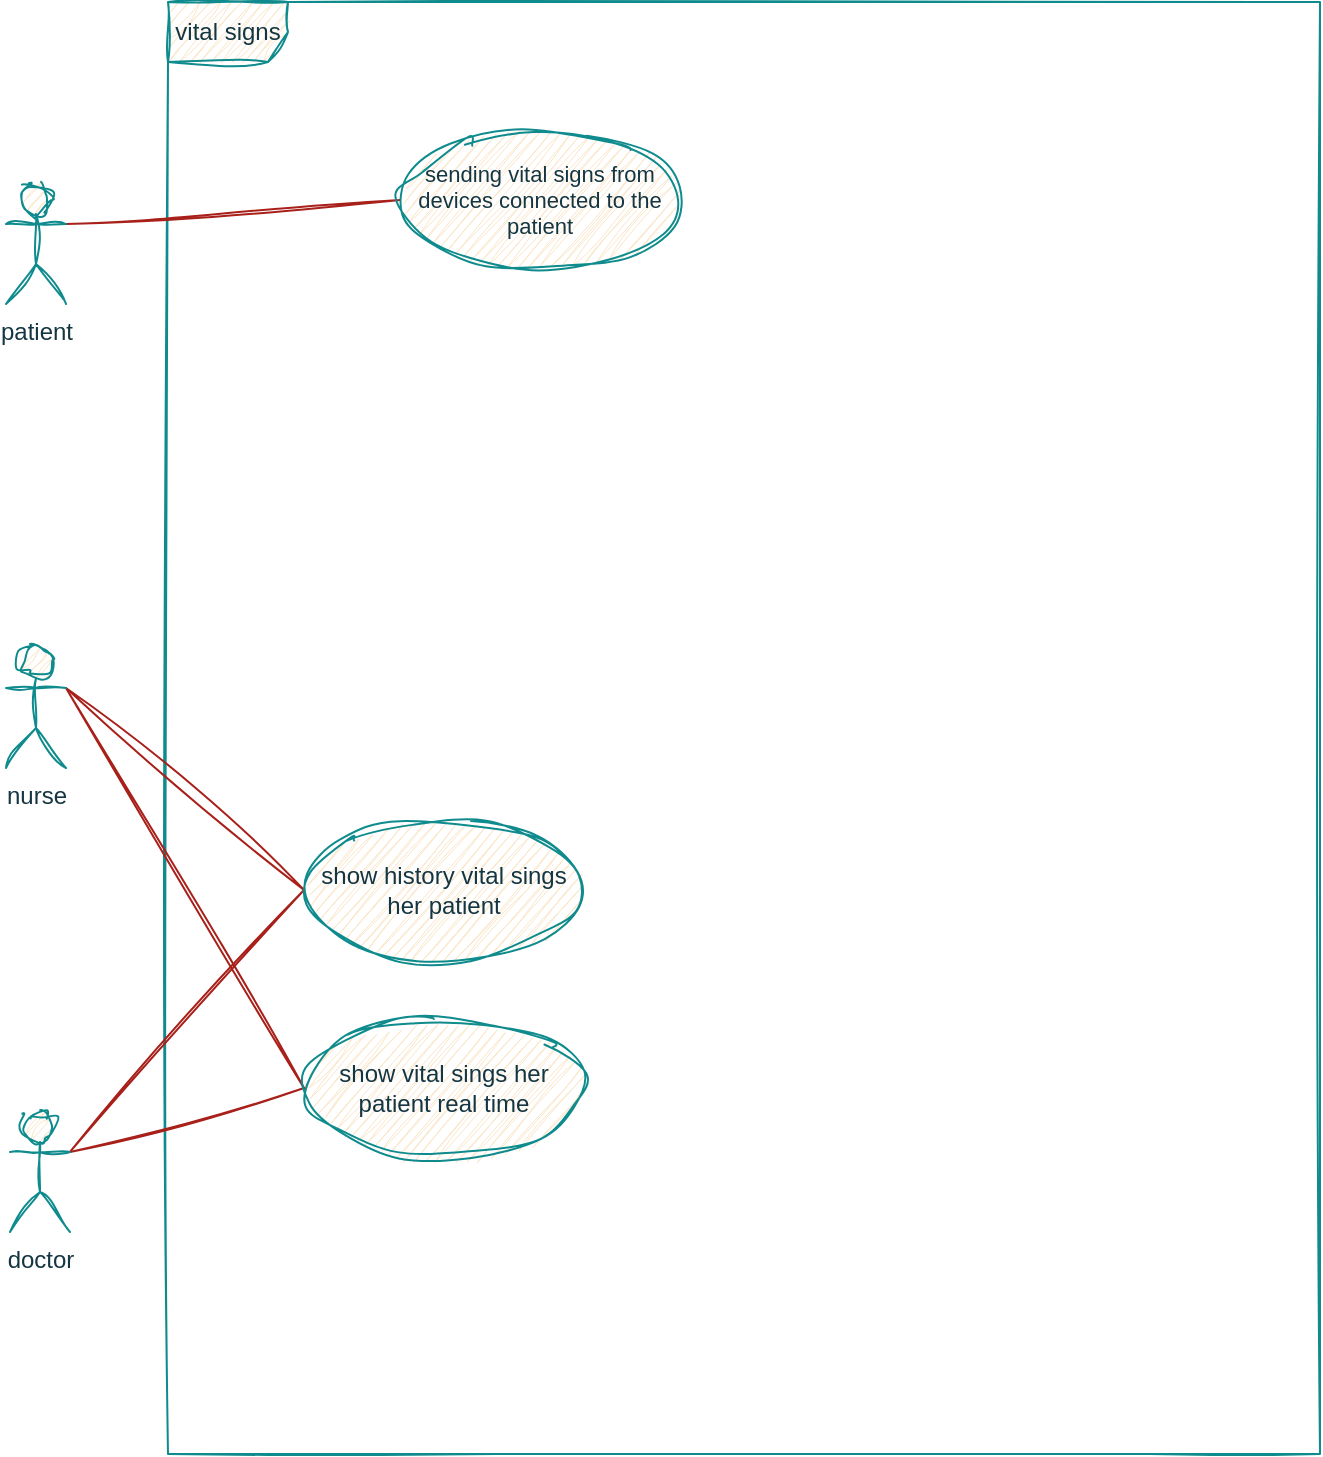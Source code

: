 <mxfile version="27.0.2">
  <diagram name="Page-1" id="HP6cYMhjW5tENT6jHGLN">
    <mxGraphModel dx="1186" dy="750" grid="0" gridSize="10" guides="1" tooltips="1" connect="1" arrows="1" fold="1" page="1" pageScale="1" pageWidth="850" pageHeight="1100" math="0" shadow="0">
      <root>
        <mxCell id="0" />
        <mxCell id="1" parent="0" />
        <mxCell id="C76WRnN2kL3qhgyulCsH-1" value="vital signs" style="shape=umlFrame;whiteSpace=wrap;html=1;pointerEvents=0;labelBackgroundColor=none;fillColor=#FAE5C7;strokeColor=#0F8B8D;fontColor=#143642;sketch=1;curveFitting=1;jiggle=2;" parent="1" vertex="1">
          <mxGeometry x="115" y="90" width="576" height="726" as="geometry" />
        </mxCell>
        <mxCell id="FJgFuiqgTFgHryN4-3xL-2" style="edgeStyle=none;shape=connector;rounded=0;sketch=1;jiggle=2;curveFitting=1;orthogonalLoop=1;jettySize=auto;html=1;exitX=1;exitY=0.333;exitDx=0;exitDy=0;exitPerimeter=0;entryX=0;entryY=0.5;entryDx=0;entryDy=0;strokeColor=#A8201A;align=center;verticalAlign=middle;fontFamily=Helvetica;fontSize=11;fontColor=default;labelBackgroundColor=none;startFill=0;endArrow=none;" edge="1" parent="1" source="C76WRnN2kL3qhgyulCsH-2" target="C76WRnN2kL3qhgyulCsH-7">
          <mxGeometry relative="1" as="geometry" />
        </mxCell>
        <mxCell id="FJgFuiqgTFgHryN4-3xL-3" style="edgeStyle=none;shape=connector;rounded=0;sketch=1;jiggle=2;curveFitting=1;orthogonalLoop=1;jettySize=auto;html=1;exitX=1;exitY=0.333;exitDx=0;exitDy=0;exitPerimeter=0;entryX=0;entryY=0.5;entryDx=0;entryDy=0;strokeColor=#A8201A;align=center;verticalAlign=middle;fontFamily=Helvetica;fontSize=11;fontColor=default;labelBackgroundColor=none;startFill=0;endArrow=none;" edge="1" parent="1" source="C76WRnN2kL3qhgyulCsH-2" target="C76WRnN2kL3qhgyulCsH-5">
          <mxGeometry relative="1" as="geometry" />
        </mxCell>
        <mxCell id="C76WRnN2kL3qhgyulCsH-2" value="nurse" style="shape=umlActor;verticalLabelPosition=bottom;verticalAlign=top;html=1;labelBackgroundColor=none;fillColor=#FAE5C7;strokeColor=#0F8B8D;fontColor=#143642;sketch=1;curveFitting=1;jiggle=2;" parent="1" vertex="1">
          <mxGeometry x="34" y="413" width="30" height="60" as="geometry" />
        </mxCell>
        <mxCell id="C76WRnN2kL3qhgyulCsH-11" style="edgeStyle=none;shape=connector;rounded=0;orthogonalLoop=1;jettySize=auto;html=1;exitX=1;exitY=0.333;exitDx=0;exitDy=0;exitPerimeter=0;entryX=0;entryY=0.5;entryDx=0;entryDy=0;strokeColor=#A8201A;align=center;verticalAlign=middle;fontFamily=Helvetica;fontSize=11;fontColor=default;labelBackgroundColor=none;startFill=0;endArrow=none;sketch=1;curveFitting=1;jiggle=2;" parent="1" source="C76WRnN2kL3qhgyulCsH-3" target="C76WRnN2kL3qhgyulCsH-10" edge="1">
          <mxGeometry relative="1" as="geometry" />
        </mxCell>
        <mxCell id="C76WRnN2kL3qhgyulCsH-3" value="patient" style="shape=umlActor;verticalLabelPosition=bottom;verticalAlign=top;html=1;labelBackgroundColor=none;fillColor=#FAE5C7;strokeColor=#0F8B8D;fontColor=#143642;sketch=1;curveFitting=1;jiggle=2;" parent="1" vertex="1">
          <mxGeometry x="34" y="181" width="30" height="60" as="geometry" />
        </mxCell>
        <mxCell id="C76WRnN2kL3qhgyulCsH-6" style="rounded=0;orthogonalLoop=1;jettySize=auto;html=1;exitX=1;exitY=0.333;exitDx=0;exitDy=0;exitPerimeter=0;entryX=0;entryY=0.5;entryDx=0;entryDy=0;endArrow=none;startFill=0;labelBackgroundColor=none;strokeColor=#A8201A;fontColor=default;sketch=1;curveFitting=1;jiggle=2;" parent="1" source="C76WRnN2kL3qhgyulCsH-4" target="C76WRnN2kL3qhgyulCsH-5" edge="1">
          <mxGeometry relative="1" as="geometry" />
        </mxCell>
        <mxCell id="C76WRnN2kL3qhgyulCsH-9" style="edgeStyle=none;shape=connector;rounded=0;orthogonalLoop=1;jettySize=auto;html=1;exitX=1;exitY=0.333;exitDx=0;exitDy=0;exitPerimeter=0;entryX=0;entryY=0.5;entryDx=0;entryDy=0;strokeColor=#A8201A;align=center;verticalAlign=middle;fontFamily=Helvetica;fontSize=11;fontColor=default;labelBackgroundColor=none;startFill=0;endArrow=none;sketch=1;curveFitting=1;jiggle=2;" parent="1" source="C76WRnN2kL3qhgyulCsH-4" target="C76WRnN2kL3qhgyulCsH-7" edge="1">
          <mxGeometry relative="1" as="geometry" />
        </mxCell>
        <mxCell id="C76WRnN2kL3qhgyulCsH-4" value="doctor" style="shape=umlActor;verticalLabelPosition=bottom;verticalAlign=top;html=1;labelBackgroundColor=none;fillColor=#FAE5C7;strokeColor=#0F8B8D;fontColor=#143642;sketch=1;curveFitting=1;jiggle=2;" parent="1" vertex="1">
          <mxGeometry x="36" y="645" width="30" height="60" as="geometry" />
        </mxCell>
        <mxCell id="C76WRnN2kL3qhgyulCsH-5" value="show vital sings her patient real time" style="ellipse;whiteSpace=wrap;html=1;labelBackgroundColor=none;fillColor=#FAE5C7;strokeColor=#0F8B8D;fontColor=#143642;sketch=1;curveFitting=1;jiggle=2;" parent="1" vertex="1">
          <mxGeometry x="183" y="598" width="140" height="70" as="geometry" />
        </mxCell>
        <mxCell id="C76WRnN2kL3qhgyulCsH-7" value="show history vital sings her patient" style="ellipse;whiteSpace=wrap;html=1;labelBackgroundColor=none;fillColor=#FAE5C7;strokeColor=#0F8B8D;fontColor=#143642;sketch=1;curveFitting=1;jiggle=2;" parent="1" vertex="1">
          <mxGeometry x="183" y="499" width="140" height="70" as="geometry" />
        </mxCell>
        <mxCell id="C76WRnN2kL3qhgyulCsH-10" value="sending vital signs from devices connected to the patient" style="ellipse;whiteSpace=wrap;html=1;fontFamily=Helvetica;fontSize=11;fontColor=#143642;labelBackgroundColor=none;fillColor=#FAE5C7;strokeColor=#0F8B8D;sketch=1;curveFitting=1;jiggle=2;" parent="1" vertex="1">
          <mxGeometry x="231" y="154" width="140" height="70" as="geometry" />
        </mxCell>
      </root>
    </mxGraphModel>
  </diagram>
</mxfile>
